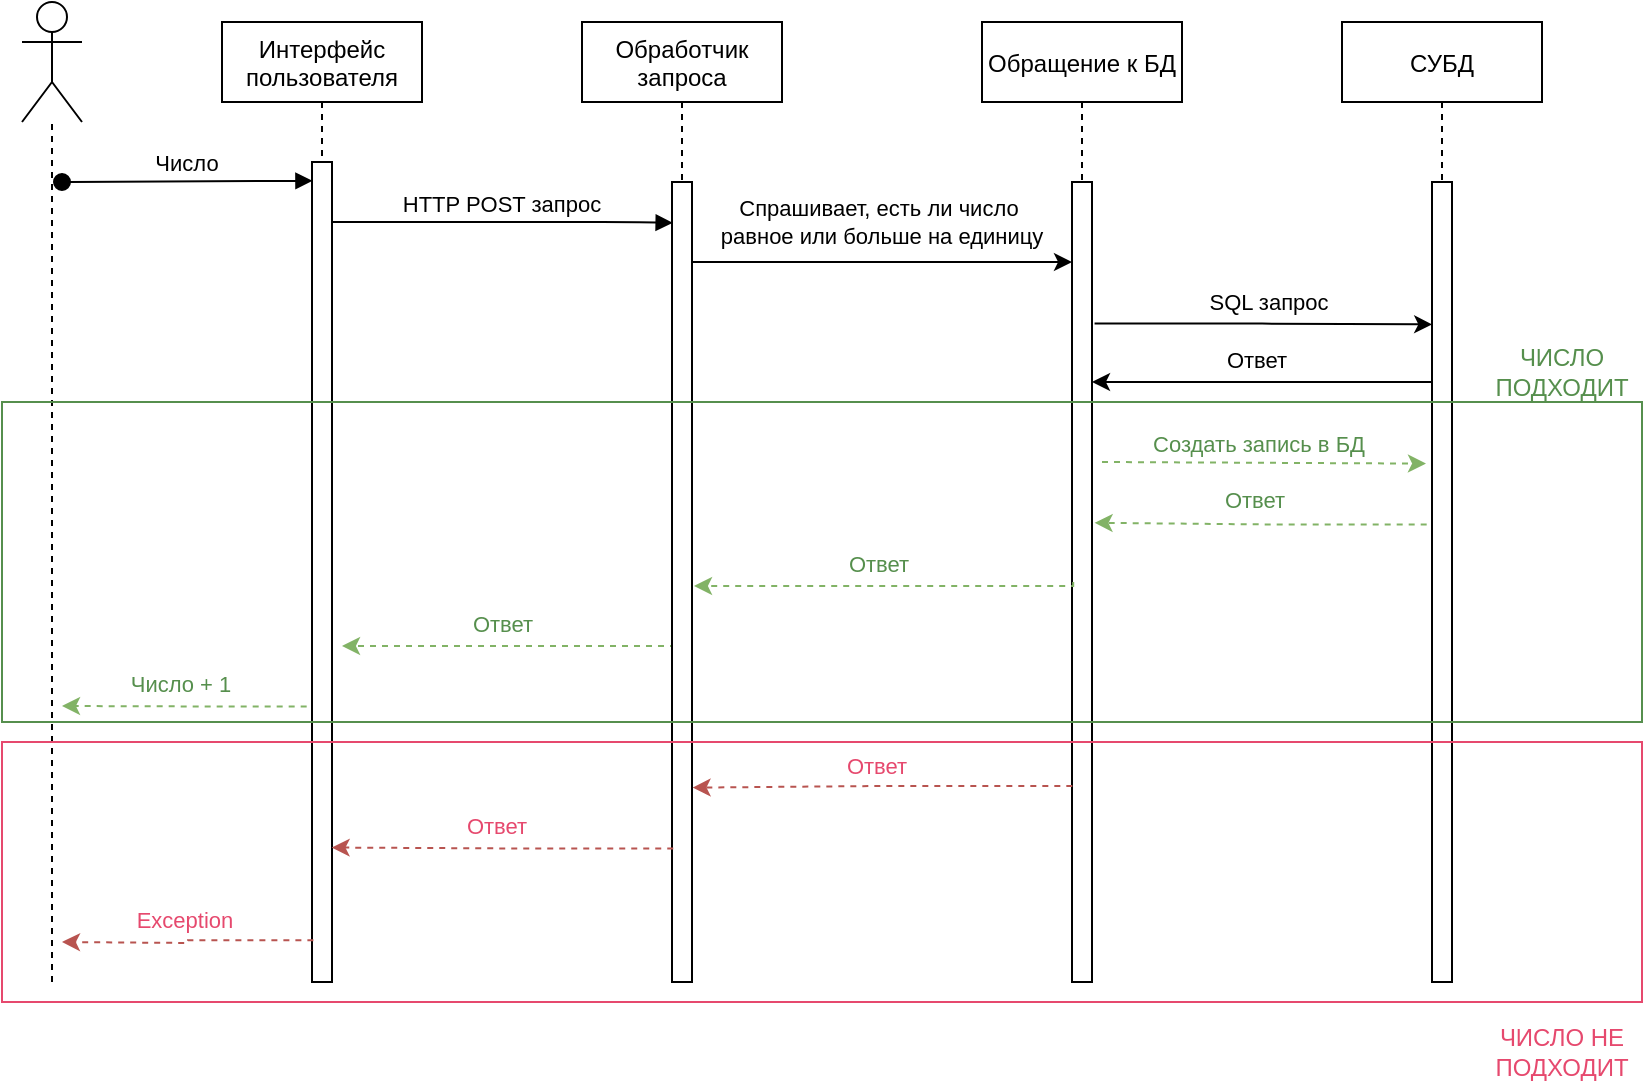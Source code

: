 <mxfile version="20.0.1" type="device"><diagram id="kgpKYQtTHZ0yAKxKKP6v" name="Page-1"><mxGraphModel dx="1093" dy="616" grid="1" gridSize="10" guides="1" tooltips="1" connect="1" arrows="1" fold="1" page="1" pageScale="1" pageWidth="850" pageHeight="1100" math="0" shadow="0"><root><mxCell id="0"/><mxCell id="1" parent="0"/><mxCell id="3nuBFxr9cyL0pnOWT2aG-1" value="Интерфейс&#10;пользователя" style="shape=umlLifeline;perimeter=lifelinePerimeter;container=1;collapsible=0;recursiveResize=0;rounded=0;shadow=0;strokeWidth=1;" parent="1" vertex="1"><mxGeometry x="120" y="80" width="100" height="480" as="geometry"/></mxCell><mxCell id="3nuBFxr9cyL0pnOWT2aG-2" value="" style="points=[];perimeter=orthogonalPerimeter;rounded=0;shadow=0;strokeWidth=1;" parent="3nuBFxr9cyL0pnOWT2aG-1" vertex="1"><mxGeometry x="45" y="70" width="10" height="410" as="geometry"/></mxCell><mxCell id="B7FBP158P5VZhw2CpE04-9" value="Ответ" style="edgeStyle=orthogonalEdgeStyle;rounded=0;orthogonalLoop=1;jettySize=auto;html=1;exitX=0.061;exitY=0.531;exitDx=0;exitDy=0;exitPerimeter=0;dashed=1;fillColor=#d5e8d4;strokeColor=#82b366;fontColor=#568F4D;" edge="1" parent="3nuBFxr9cyL0pnOWT2aG-1"><mxGeometry x="0.04" y="-11" relative="1" as="geometry"><mxPoint x="225.0" y="310" as="sourcePoint"/><mxPoint x="60" y="312" as="targetPoint"/><Array as="points"><mxPoint x="225.39" y="312"/></Array><mxPoint as="offset"/></mxGeometry></mxCell><mxCell id="bvU9Lld3DY4jqSYqMTYQ-5" value="Спрашивает, есть ли число&lt;br&gt;&amp;nbsp;равное или больше на единицу" style="edgeStyle=orthogonalEdgeStyle;rounded=0;orthogonalLoop=1;jettySize=auto;html=1;" parent="1" source="3nuBFxr9cyL0pnOWT2aG-5" target="bvU9Lld3DY4jqSYqMTYQ-4" edge="1"><mxGeometry x="0.004" y="20" relative="1" as="geometry"><mxPoint x="545" y="190" as="targetPoint"/><Array as="points"><mxPoint x="410" y="200"/><mxPoint x="410" y="200"/></Array><mxPoint as="offset"/></mxGeometry></mxCell><mxCell id="3nuBFxr9cyL0pnOWT2aG-5" value="Обработчик&#10;запроса" style="shape=umlLifeline;perimeter=lifelinePerimeter;container=1;collapsible=0;recursiveResize=0;rounded=0;shadow=0;strokeWidth=1;" parent="1" vertex="1"><mxGeometry x="300" y="80" width="100" height="480" as="geometry"/></mxCell><mxCell id="3nuBFxr9cyL0pnOWT2aG-6" value="" style="points=[];perimeter=orthogonalPerimeter;rounded=0;shadow=0;strokeWidth=1;" parent="3nuBFxr9cyL0pnOWT2aG-5" vertex="1"><mxGeometry x="45" y="80" width="10" height="400" as="geometry"/></mxCell><mxCell id="3nuBFxr9cyL0pnOWT2aG-8" value="HTTP POST запрос" style="verticalAlign=bottom;endArrow=block;shadow=0;strokeWidth=1;entryX=0.033;entryY=0.051;entryDx=0;entryDy=0;entryPerimeter=0;" parent="1" source="3nuBFxr9cyL0pnOWT2aG-2" target="3nuBFxr9cyL0pnOWT2aG-6" edge="1"><mxGeometry relative="1" as="geometry"><mxPoint x="275" y="160" as="sourcePoint"/><mxPoint x="340" y="180" as="targetPoint"/><Array as="points"><mxPoint x="220" y="180"/><mxPoint x="320" y="180"/></Array></mxGeometry></mxCell><mxCell id="bvU9Lld3DY4jqSYqMTYQ-8" value="SQL запрос" style="edgeStyle=orthogonalEdgeStyle;rounded=0;orthogonalLoop=1;jettySize=auto;html=1;exitX=1.128;exitY=0.177;exitDx=0;exitDy=0;exitPerimeter=0;entryX=0.01;entryY=0.178;entryDx=0;entryDy=0;entryPerimeter=0;" parent="1" source="bvU9Lld3DY4jqSYqMTYQ-4" target="bvU9Lld3DY4jqSYqMTYQ-7" edge="1"><mxGeometry x="0.026" y="11" relative="1" as="geometry"><Array as="points"/><mxPoint as="offset"/><mxPoint x="720" y="230" as="targetPoint"/></mxGeometry></mxCell><mxCell id="bvU9Lld3DY4jqSYqMTYQ-3" value="Обращение к БД" style="shape=umlLifeline;perimeter=lifelinePerimeter;container=1;collapsible=0;recursiveResize=0;rounded=0;shadow=0;strokeWidth=1;" parent="1" vertex="1"><mxGeometry x="500" y="80" width="100" height="480" as="geometry"/></mxCell><mxCell id="bvU9Lld3DY4jqSYqMTYQ-4" value="" style="points=[];perimeter=orthogonalPerimeter;rounded=0;shadow=0;strokeWidth=1;" parent="bvU9Lld3DY4jqSYqMTYQ-3" vertex="1"><mxGeometry x="45" y="80" width="10" height="400" as="geometry"/></mxCell><mxCell id="B7FBP158P5VZhw2CpE04-4" value="" style="endArrow=classic;dashed=1;html=1;rounded=0;entryX=-0.3;entryY=0.352;entryDx=0;entryDy=0;entryPerimeter=0;fillColor=#d5e8d4;strokeColor=#82b366;endFill=1;" edge="1" parent="bvU9Lld3DY4jqSYqMTYQ-3" target="bvU9Lld3DY4jqSYqMTYQ-7"><mxGeometry width="50" height="50" relative="1" as="geometry"><mxPoint x="60" y="220" as="sourcePoint"/><mxPoint x="140" y="220" as="targetPoint"/></mxGeometry></mxCell><mxCell id="B7FBP158P5VZhw2CpE04-5" value="&lt;font color=&quot;#568f4d&quot;&gt;Создать запись в БД&lt;/font&gt;" style="edgeLabel;html=1;align=center;verticalAlign=middle;resizable=0;points=[];fontColor=#97D077;" vertex="1" connectable="0" parent="B7FBP158P5VZhw2CpE04-4"><mxGeometry x="0.215" y="-1" relative="1" as="geometry"><mxPoint x="-21" y="-11" as="offset"/></mxGeometry></mxCell><mxCell id="bvU9Lld3DY4jqSYqMTYQ-6" value="СУБД" style="shape=umlLifeline;perimeter=lifelinePerimeter;container=1;collapsible=0;recursiveResize=0;rounded=0;shadow=0;strokeWidth=1;" parent="1" vertex="1"><mxGeometry x="680" y="80" width="100" height="480" as="geometry"/></mxCell><mxCell id="bvU9Lld3DY4jqSYqMTYQ-7" value="" style="points=[];perimeter=orthogonalPerimeter;rounded=0;shadow=0;strokeWidth=1;" parent="bvU9Lld3DY4jqSYqMTYQ-6" vertex="1"><mxGeometry x="45" y="80" width="10" height="400" as="geometry"/></mxCell><mxCell id="bvU9Lld3DY4jqSYqMTYQ-9" value="" style="shape=umlActor;verticalLabelPosition=bottom;verticalAlign=top;html=1;outlineConnect=0;" parent="1" vertex="1"><mxGeometry x="20" y="70" width="30" height="60" as="geometry"/></mxCell><mxCell id="bvU9Lld3DY4jqSYqMTYQ-23" value="Ответ" style="edgeStyle=orthogonalEdgeStyle;rounded=0;orthogonalLoop=1;jettySize=auto;html=1;" parent="1" edge="1" target="bvU9Lld3DY4jqSYqMTYQ-4"><mxGeometry x="0.04" y="-11" relative="1" as="geometry"><mxPoint x="725" y="260" as="sourcePoint"/><mxPoint x="560.11" y="260.95" as="targetPoint"/><Array as="points"><mxPoint x="725" y="260"/></Array><mxPoint as="offset"/></mxGeometry></mxCell><mxCell id="B7FBP158P5VZhw2CpE04-1" value="" style="endArrow=none;dashed=1;html=1;rounded=0;" edge="1" parent="1" target="bvU9Lld3DY4jqSYqMTYQ-9"><mxGeometry width="50" height="50" relative="1" as="geometry"><mxPoint x="35" y="560" as="sourcePoint"/><mxPoint x="35" y="230" as="targetPoint"/><Array as="points"/></mxGeometry></mxCell><mxCell id="3nuBFxr9cyL0pnOWT2aG-3" value="Число" style="verticalAlign=bottom;startArrow=oval;endArrow=block;startSize=8;shadow=0;strokeWidth=1;entryX=0.022;entryY=0.023;entryDx=0;entryDy=0;entryPerimeter=0;" parent="1" edge="1" target="3nuBFxr9cyL0pnOWT2aG-2"><mxGeometry relative="1" as="geometry"><mxPoint x="40" y="160" as="sourcePoint"/><mxPoint x="160" y="160" as="targetPoint"/></mxGeometry></mxCell><mxCell id="B7FBP158P5VZhw2CpE04-7" value="Ответ" style="edgeStyle=orthogonalEdgeStyle;rounded=0;orthogonalLoop=1;jettySize=auto;html=1;entryX=1.128;entryY=0.426;entryDx=0;entryDy=0;entryPerimeter=0;exitX=-0.266;exitY=0.428;exitDx=0;exitDy=0;exitPerimeter=0;dashed=1;fillColor=#d5e8d4;strokeColor=#82b366;fontColor=#568F4D;" edge="1" parent="1" source="bvU9Lld3DY4jqSYqMTYQ-7" target="bvU9Lld3DY4jqSYqMTYQ-4"><mxGeometry x="0.04" y="-11" relative="1" as="geometry"><mxPoint x="720" y="330" as="sourcePoint"/><mxPoint x="560" y="330" as="targetPoint"/><Array as="points"/><mxPoint as="offset"/></mxGeometry></mxCell><mxCell id="B7FBP158P5VZhw2CpE04-8" value="Ответ" style="edgeStyle=orthogonalEdgeStyle;rounded=0;orthogonalLoop=1;jettySize=auto;html=1;exitX=0.061;exitY=0.531;exitDx=0;exitDy=0;exitPerimeter=0;dashed=1;fillColor=#d5e8d4;strokeColor=#82b366;fontColor=#568F4D;" edge="1" parent="1"><mxGeometry x="0.04" y="-11" relative="1" as="geometry"><mxPoint x="545.61" y="360.0" as="sourcePoint"/><mxPoint x="356" y="362" as="targetPoint"/><Array as="points"><mxPoint x="546" y="362"/></Array><mxPoint as="offset"/></mxGeometry></mxCell><mxCell id="B7FBP158P5VZhw2CpE04-10" value="Число + 1" style="edgeStyle=orthogonalEdgeStyle;rounded=0;orthogonalLoop=1;jettySize=auto;html=1;dashed=1;fillColor=#d5e8d4;strokeColor=#82b366;fontColor=#568F4D;exitX=-0.266;exitY=0.664;exitDx=0;exitDy=0;exitPerimeter=0;" edge="1" parent="1" source="3nuBFxr9cyL0pnOWT2aG-2"><mxGeometry x="0.04" y="-11" relative="1" as="geometry"><mxPoint x="160" y="420" as="sourcePoint"/><mxPoint x="40" y="422" as="targetPoint"/><Array as="points"/><mxPoint as="offset"/></mxGeometry></mxCell><mxCell id="B7FBP158P5VZhw2CpE04-11" value="Ответ" style="edgeStyle=orthogonalEdgeStyle;rounded=0;orthogonalLoop=1;jettySize=auto;html=1;dashed=1;fillColor=#f8cecc;strokeColor=#b85450;fontColor=#E6496E;exitX=0.016;exitY=0.755;exitDx=0;exitDy=0;exitPerimeter=0;entryX=1.028;entryY=0.757;entryDx=0;entryDy=0;entryPerimeter=0;" edge="1" parent="1" source="bvU9Lld3DY4jqSYqMTYQ-4" target="3nuBFxr9cyL0pnOWT2aG-6"><mxGeometry x="0.04" y="-11" relative="1" as="geometry"><mxPoint x="540" y="462" as="sourcePoint"/><mxPoint x="360" y="462" as="targetPoint"/><Array as="points"/><mxPoint as="offset"/></mxGeometry></mxCell><mxCell id="B7FBP158P5VZhw2CpE04-12" value="" style="rounded=0;whiteSpace=wrap;html=1;fillColor=none;strokeColor=#568F4D;" vertex="1" parent="1"><mxGeometry x="10" y="270" width="820" height="160" as="geometry"/></mxCell><mxCell id="B7FBP158P5VZhw2CpE04-14" value="ЧИСЛО ПОДХОДИТ" style="text;html=1;strokeColor=none;fillColor=none;align=center;verticalAlign=middle;whiteSpace=wrap;rounded=0;dashed=1;fontColor=#568F4D;" vertex="1" parent="1"><mxGeometry x="760" y="240" width="60" height="30" as="geometry"/></mxCell><mxCell id="B7FBP158P5VZhw2CpE04-16" value="Ответ" style="edgeStyle=orthogonalEdgeStyle;rounded=0;orthogonalLoop=1;jettySize=auto;html=1;entryX=0.98;entryY=0.836;entryDx=0;entryDy=0;entryPerimeter=0;dashed=1;fillColor=#f8cecc;strokeColor=#b85450;fontColor=#E6496E;exitX=0.062;exitY=0.833;exitDx=0;exitDy=0;exitPerimeter=0;" edge="1" parent="1" source="3nuBFxr9cyL0pnOWT2aG-6" target="3nuBFxr9cyL0pnOWT2aG-2"><mxGeometry x="0.04" y="-11" relative="1" as="geometry"><mxPoint x="340" y="493" as="sourcePoint"/><mxPoint x="180" y="491.92" as="targetPoint"/><Array as="points"/><mxPoint as="offset"/></mxGeometry></mxCell><mxCell id="B7FBP158P5VZhw2CpE04-17" value="Exception" style="edgeStyle=orthogonalEdgeStyle;rounded=0;orthogonalLoop=1;jettySize=auto;html=1;dashed=1;fillColor=#f8cecc;strokeColor=#b85450;fontColor=#E6496E;exitX=0.069;exitY=0.949;exitDx=0;exitDy=0;exitPerimeter=0;" edge="1" parent="1" source="3nuBFxr9cyL0pnOWT2aG-2"><mxGeometry x="0.04" y="-11" relative="1" as="geometry"><mxPoint x="180" y="540" as="sourcePoint"/><mxPoint x="40" y="540" as="targetPoint"/><Array as="points"/><mxPoint as="offset"/></mxGeometry></mxCell><mxCell id="B7FBP158P5VZhw2CpE04-18" value="" style="rounded=0;whiteSpace=wrap;html=1;fillColor=none;strokeColor=#E6496E;" vertex="1" parent="1"><mxGeometry x="10" y="440" width="820" height="130" as="geometry"/></mxCell><mxCell id="B7FBP158P5VZhw2CpE04-19" value="ЧИСЛО НЕ ПОДХОДИТ" style="text;html=1;strokeColor=none;fillColor=none;align=center;verticalAlign=middle;whiteSpace=wrap;rounded=0;fontColor=#E6496E;" vertex="1" parent="1"><mxGeometry x="760" y="580" width="60" height="30" as="geometry"/></mxCell></root></mxGraphModel></diagram></mxfile>